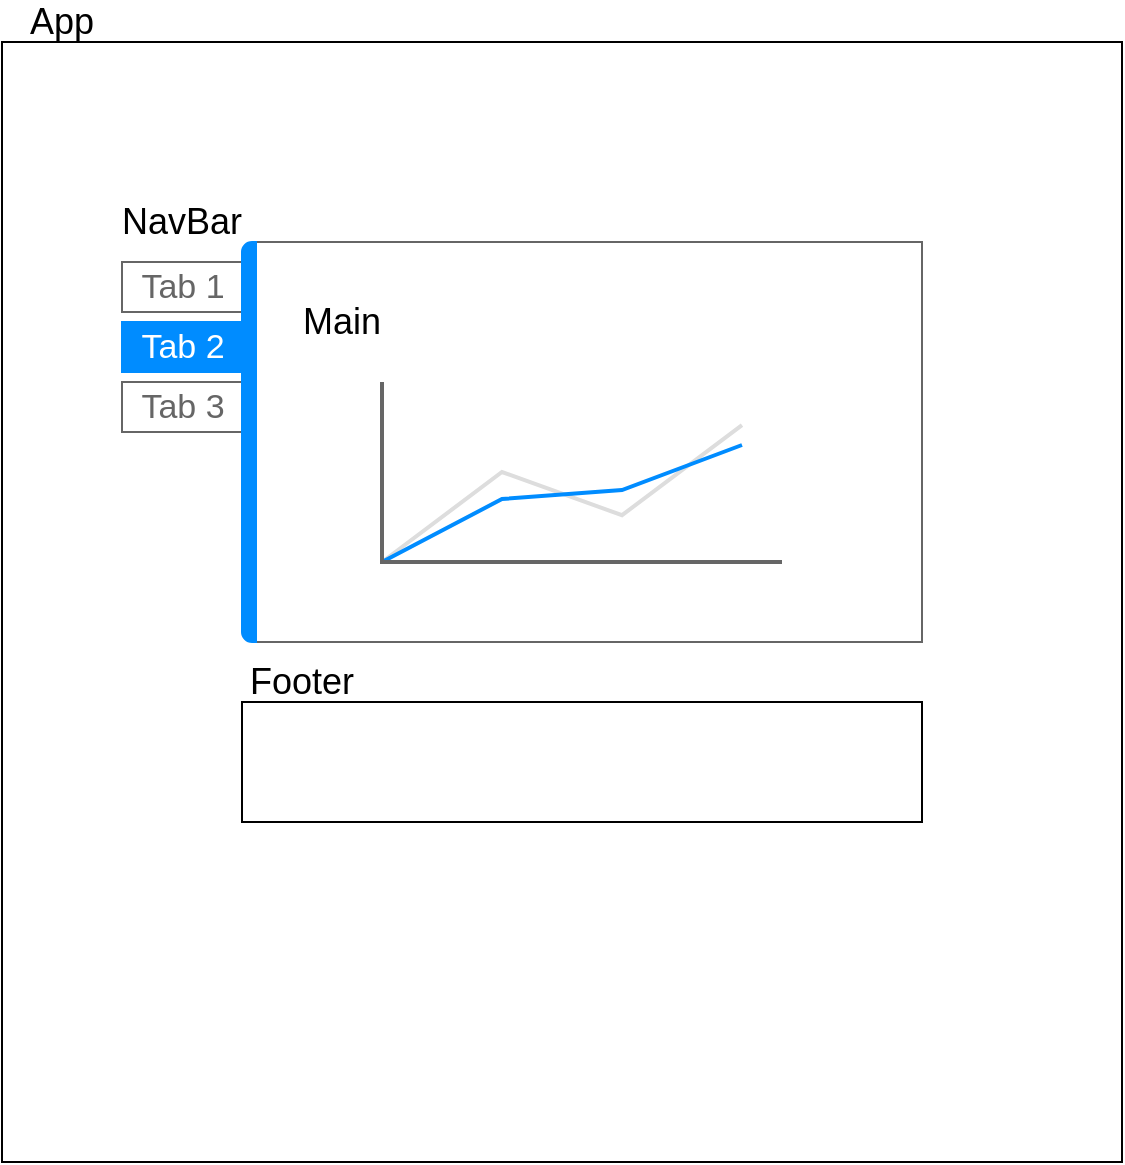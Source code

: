 <mxfile version="14.5.0" type="github">
  <diagram id="cXhJDSpxXu62RFwqkMaG" name="Page-1">
    <mxGraphModel dx="1279" dy="663" grid="1" gridSize="10" guides="1" tooltips="1" connect="1" arrows="1" fold="1" page="1" pageScale="1" pageWidth="850" pageHeight="1100" math="0" shadow="0">
      <root>
        <mxCell id="0" />
        <mxCell id="1" parent="0" />
        <mxCell id="lJl40LgUu2ER69tMIKK7-24" value="" style="whiteSpace=wrap;html=1;aspect=fixed;" vertex="1" parent="1">
          <mxGeometry x="100" y="30" width="560" height="560" as="geometry" />
        </mxCell>
        <mxCell id="lJl40LgUu2ER69tMIKK7-1" value="" style="strokeWidth=1;shadow=0;dashed=0;align=center;html=1;shape=mxgraph.mockup.containers.marginRect2;rectMarginLeft=67;strokeColor=#666666;gradientColor=none;" vertex="1" parent="1">
          <mxGeometry x="160" y="130" width="400" height="200" as="geometry" />
        </mxCell>
        <mxCell id="lJl40LgUu2ER69tMIKK7-2" value="Tab 1" style="strokeColor=inherit;fillColor=inherit;gradientColor=inherit;strokeWidth=1;shadow=0;dashed=0;align=center;html=1;shape=mxgraph.mockup.containers.rrect;rSize=0;fontSize=17;fontColor=#666666;" vertex="1" parent="lJl40LgUu2ER69tMIKK7-1">
          <mxGeometry width="60" height="25" relative="1" as="geometry">
            <mxPoint y="10" as="offset" />
          </mxGeometry>
        </mxCell>
        <mxCell id="lJl40LgUu2ER69tMIKK7-3" value="Tab 2" style="strokeWidth=1;shadow=0;dashed=0;align=center;html=1;shape=mxgraph.mockup.containers.rrect;rSize=0;fontSize=17;fontColor=#ffffff;strokeColor=#008cff;fillColor=#008cff;" vertex="1" parent="lJl40LgUu2ER69tMIKK7-1">
          <mxGeometry width="60" height="25" relative="1" as="geometry">
            <mxPoint y="40" as="offset" />
          </mxGeometry>
        </mxCell>
        <mxCell id="lJl40LgUu2ER69tMIKK7-4" value="Tab 3" style="strokeColor=inherit;fillColor=inherit;gradientColor=inherit;strokeWidth=1;shadow=0;dashed=0;align=center;html=1;shape=mxgraph.mockup.containers.rrect;rSize=0;fontSize=17;fontColor=#666666;" vertex="1" parent="lJl40LgUu2ER69tMIKK7-1">
          <mxGeometry width="60" height="25" relative="1" as="geometry">
            <mxPoint y="70" as="offset" />
          </mxGeometry>
        </mxCell>
        <mxCell id="lJl40LgUu2ER69tMIKK7-5" value="" style="strokeWidth=1;shadow=0;dashed=0;align=center;html=1;shape=mxgraph.mockup.containers.leftButton;rSize=5;strokeColor=#008cff;fillColor=#008cff;resizeHeight=1;movable=0;deletable=0;" vertex="1" parent="lJl40LgUu2ER69tMIKK7-1">
          <mxGeometry width="7" height="200" relative="1" as="geometry">
            <mxPoint x="60" as="offset" />
          </mxGeometry>
        </mxCell>
        <mxCell id="lJl40LgUu2ER69tMIKK7-6" value="" style="verticalLabelPosition=bottom;shadow=0;dashed=0;align=center;html=1;verticalAlign=top;strokeWidth=1;shape=mxgraph.mockup.graphics.lineChart;strokeColor=none;strokeColor2=#666666;strokeColor3=#008cff;strokeColor4=#dddddd;" vertex="1" parent="lJl40LgUu2ER69tMIKK7-1">
          <mxGeometry x="130" y="70" width="200" height="90" as="geometry" />
        </mxCell>
        <mxCell id="lJl40LgUu2ER69tMIKK7-18" value="&lt;font style=&quot;font-size: 18px&quot;&gt;Main&lt;/font&gt;" style="text;html=1;strokeColor=none;fillColor=none;align=center;verticalAlign=middle;whiteSpace=wrap;rounded=0;" vertex="1" parent="lJl40LgUu2ER69tMIKK7-1">
          <mxGeometry x="90" y="30" width="40" height="20" as="geometry" />
        </mxCell>
        <mxCell id="lJl40LgUu2ER69tMIKK7-15" value="" style="rounded=0;whiteSpace=wrap;html=1;" vertex="1" parent="1">
          <mxGeometry x="220" y="360" width="340" height="60" as="geometry" />
        </mxCell>
        <mxCell id="lJl40LgUu2ER69tMIKK7-16" value="&lt;font style=&quot;font-size: 18px&quot;&gt;NavBar&lt;/font&gt;" style="text;html=1;strokeColor=none;fillColor=none;align=center;verticalAlign=middle;whiteSpace=wrap;rounded=0;" vertex="1" parent="1">
          <mxGeometry x="170" y="110" width="40" height="20" as="geometry" />
        </mxCell>
        <mxCell id="lJl40LgUu2ER69tMIKK7-19" value="&lt;font style=&quot;font-size: 18px&quot;&gt;Footer&lt;/font&gt;" style="text;html=1;strokeColor=none;fillColor=none;align=center;verticalAlign=middle;whiteSpace=wrap;rounded=0;" vertex="1" parent="1">
          <mxGeometry x="230" y="340" width="40" height="20" as="geometry" />
        </mxCell>
        <mxCell id="lJl40LgUu2ER69tMIKK7-25" value="&lt;font style=&quot;font-size: 18px&quot;&gt;App&lt;/font&gt;" style="text;html=1;strokeColor=none;fillColor=none;align=center;verticalAlign=middle;whiteSpace=wrap;rounded=0;" vertex="1" parent="1">
          <mxGeometry x="110" y="10" width="40" height="20" as="geometry" />
        </mxCell>
      </root>
    </mxGraphModel>
  </diagram>
</mxfile>
